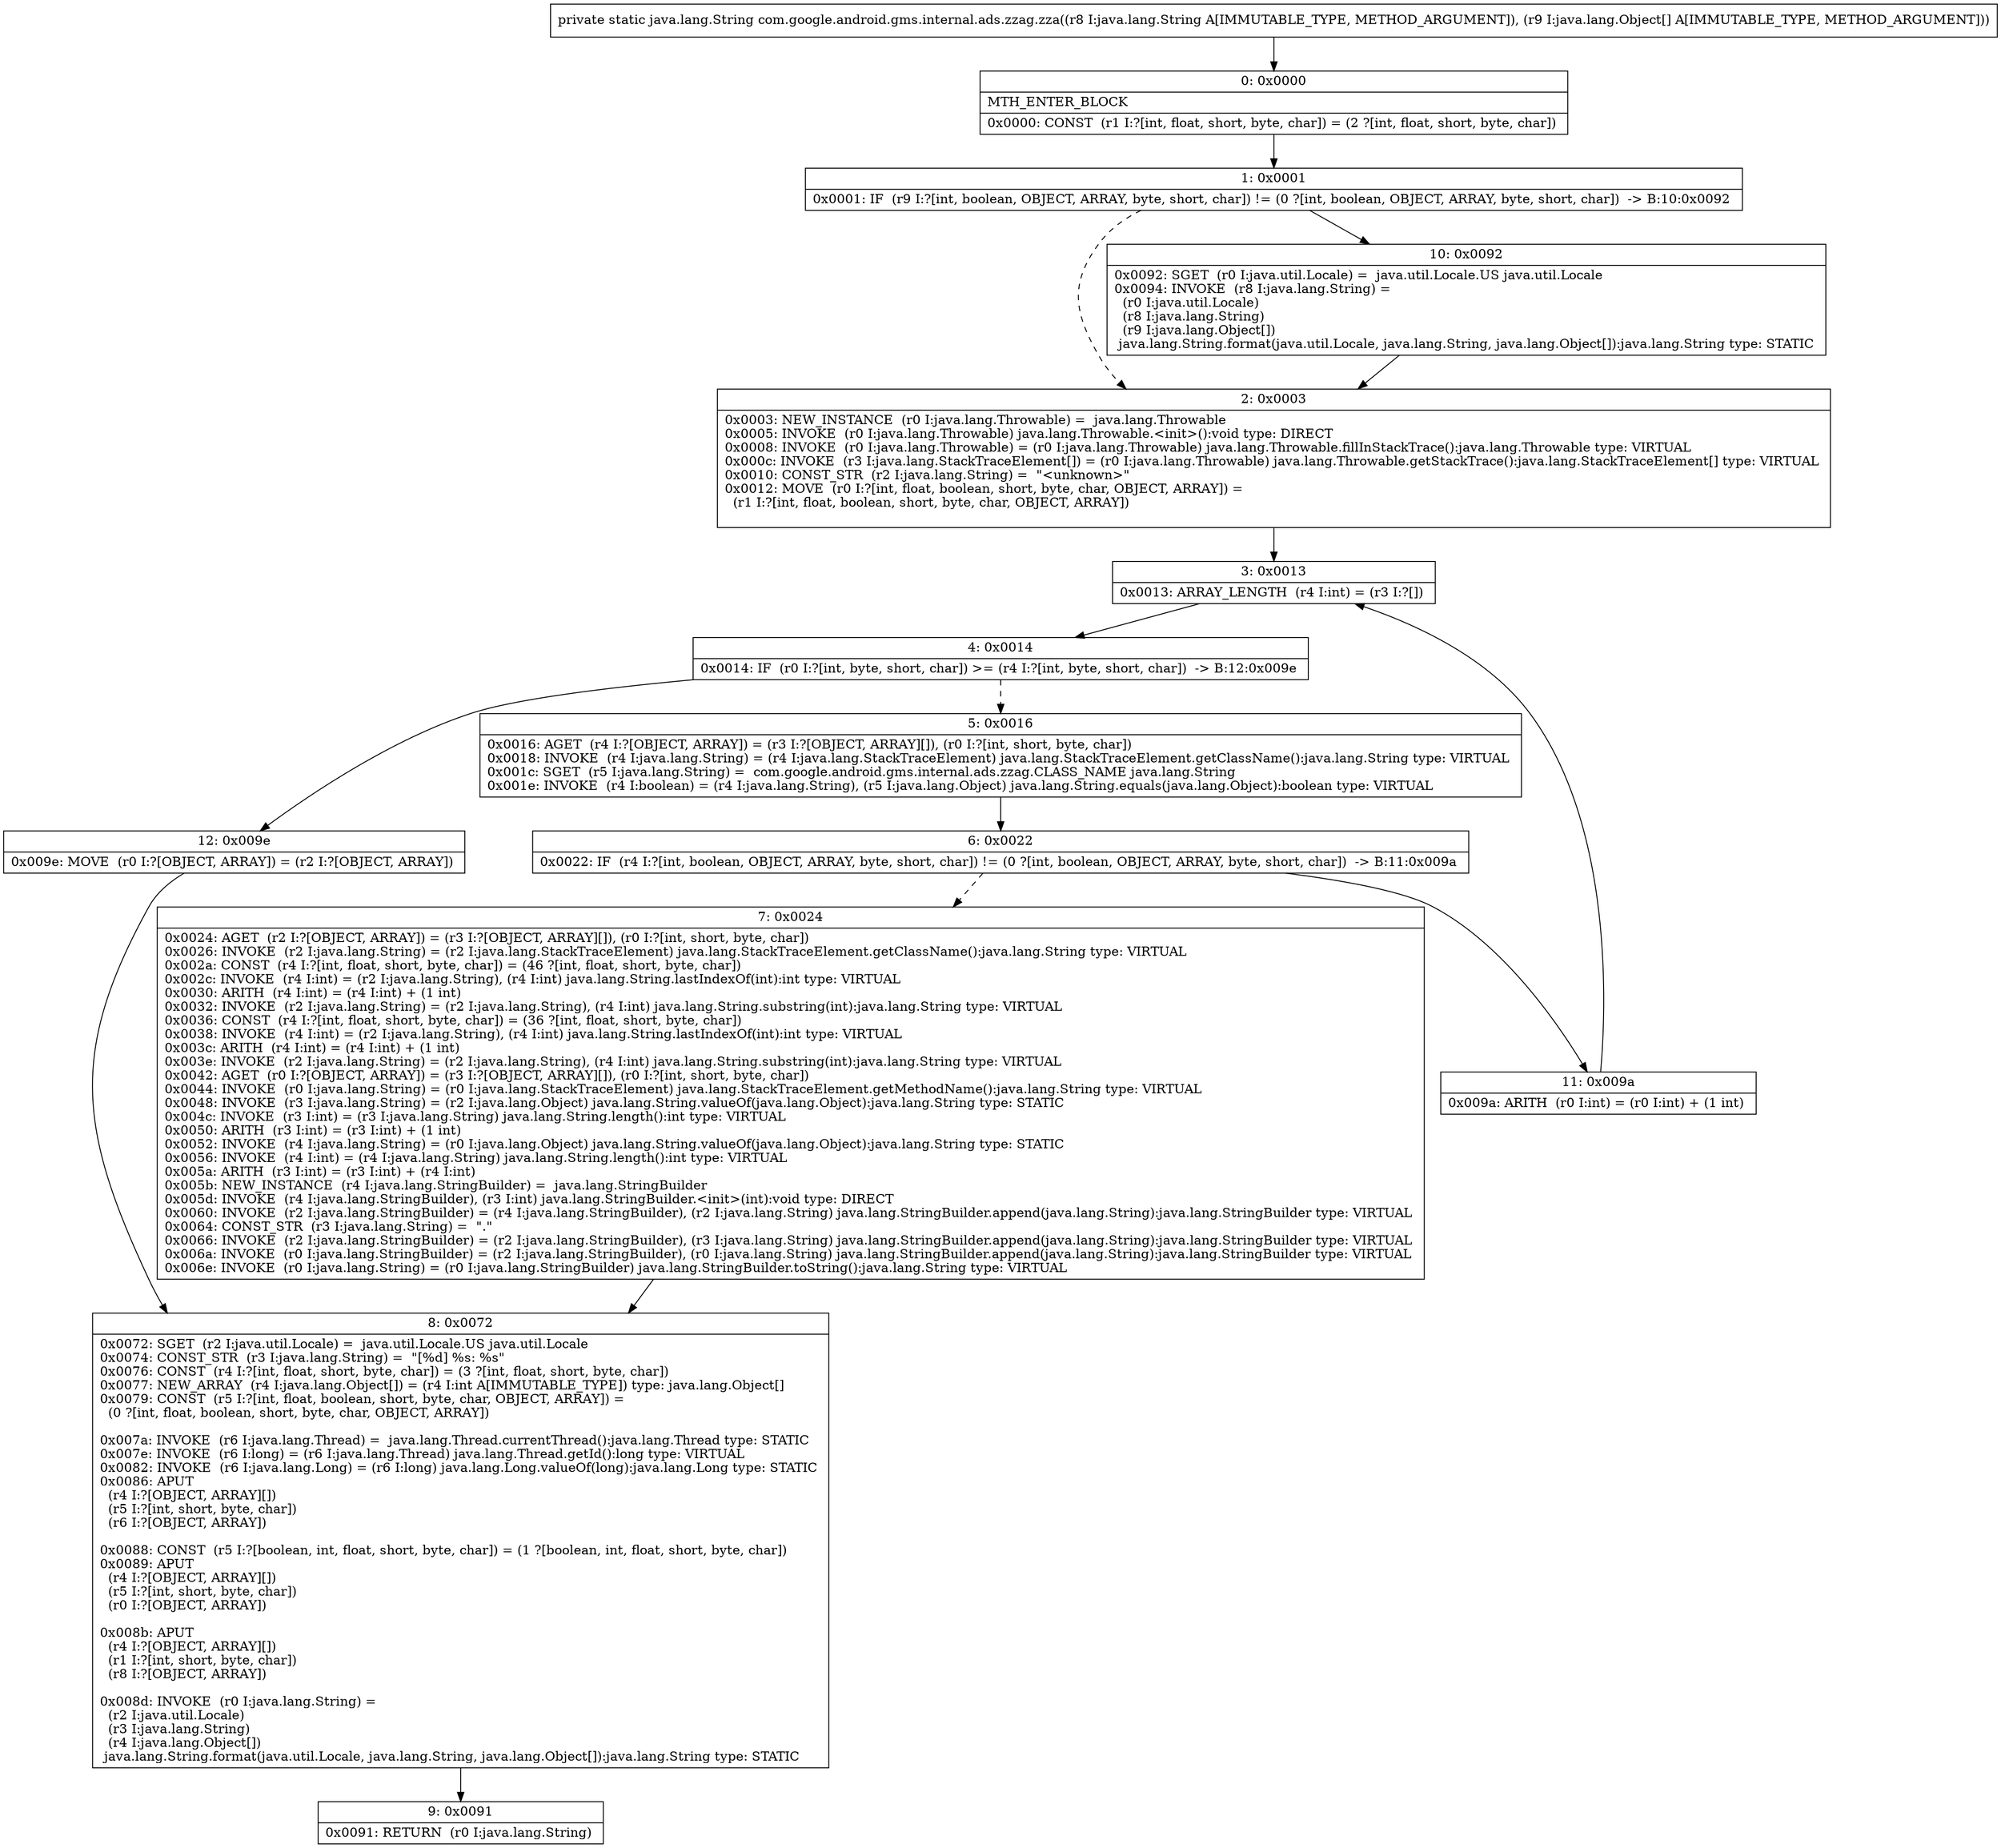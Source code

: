 digraph "CFG forcom.google.android.gms.internal.ads.zzag.zza(Ljava\/lang\/String;[Ljava\/lang\/Object;)Ljava\/lang\/String;" {
Node_0 [shape=record,label="{0\:\ 0x0000|MTH_ENTER_BLOCK\l|0x0000: CONST  (r1 I:?[int, float, short, byte, char]) = (2 ?[int, float, short, byte, char]) \l}"];
Node_1 [shape=record,label="{1\:\ 0x0001|0x0001: IF  (r9 I:?[int, boolean, OBJECT, ARRAY, byte, short, char]) != (0 ?[int, boolean, OBJECT, ARRAY, byte, short, char])  \-\> B:10:0x0092 \l}"];
Node_2 [shape=record,label="{2\:\ 0x0003|0x0003: NEW_INSTANCE  (r0 I:java.lang.Throwable) =  java.lang.Throwable \l0x0005: INVOKE  (r0 I:java.lang.Throwable) java.lang.Throwable.\<init\>():void type: DIRECT \l0x0008: INVOKE  (r0 I:java.lang.Throwable) = (r0 I:java.lang.Throwable) java.lang.Throwable.fillInStackTrace():java.lang.Throwable type: VIRTUAL \l0x000c: INVOKE  (r3 I:java.lang.StackTraceElement[]) = (r0 I:java.lang.Throwable) java.lang.Throwable.getStackTrace():java.lang.StackTraceElement[] type: VIRTUAL \l0x0010: CONST_STR  (r2 I:java.lang.String) =  \"\<unknown\>\" \l0x0012: MOVE  (r0 I:?[int, float, boolean, short, byte, char, OBJECT, ARRAY]) = \l  (r1 I:?[int, float, boolean, short, byte, char, OBJECT, ARRAY])\l \l}"];
Node_3 [shape=record,label="{3\:\ 0x0013|0x0013: ARRAY_LENGTH  (r4 I:int) = (r3 I:?[]) \l}"];
Node_4 [shape=record,label="{4\:\ 0x0014|0x0014: IF  (r0 I:?[int, byte, short, char]) \>= (r4 I:?[int, byte, short, char])  \-\> B:12:0x009e \l}"];
Node_5 [shape=record,label="{5\:\ 0x0016|0x0016: AGET  (r4 I:?[OBJECT, ARRAY]) = (r3 I:?[OBJECT, ARRAY][]), (r0 I:?[int, short, byte, char]) \l0x0018: INVOKE  (r4 I:java.lang.String) = (r4 I:java.lang.StackTraceElement) java.lang.StackTraceElement.getClassName():java.lang.String type: VIRTUAL \l0x001c: SGET  (r5 I:java.lang.String) =  com.google.android.gms.internal.ads.zzag.CLASS_NAME java.lang.String \l0x001e: INVOKE  (r4 I:boolean) = (r4 I:java.lang.String), (r5 I:java.lang.Object) java.lang.String.equals(java.lang.Object):boolean type: VIRTUAL \l}"];
Node_6 [shape=record,label="{6\:\ 0x0022|0x0022: IF  (r4 I:?[int, boolean, OBJECT, ARRAY, byte, short, char]) != (0 ?[int, boolean, OBJECT, ARRAY, byte, short, char])  \-\> B:11:0x009a \l}"];
Node_7 [shape=record,label="{7\:\ 0x0024|0x0024: AGET  (r2 I:?[OBJECT, ARRAY]) = (r3 I:?[OBJECT, ARRAY][]), (r0 I:?[int, short, byte, char]) \l0x0026: INVOKE  (r2 I:java.lang.String) = (r2 I:java.lang.StackTraceElement) java.lang.StackTraceElement.getClassName():java.lang.String type: VIRTUAL \l0x002a: CONST  (r4 I:?[int, float, short, byte, char]) = (46 ?[int, float, short, byte, char]) \l0x002c: INVOKE  (r4 I:int) = (r2 I:java.lang.String), (r4 I:int) java.lang.String.lastIndexOf(int):int type: VIRTUAL \l0x0030: ARITH  (r4 I:int) = (r4 I:int) + (1 int) \l0x0032: INVOKE  (r2 I:java.lang.String) = (r2 I:java.lang.String), (r4 I:int) java.lang.String.substring(int):java.lang.String type: VIRTUAL \l0x0036: CONST  (r4 I:?[int, float, short, byte, char]) = (36 ?[int, float, short, byte, char]) \l0x0038: INVOKE  (r4 I:int) = (r2 I:java.lang.String), (r4 I:int) java.lang.String.lastIndexOf(int):int type: VIRTUAL \l0x003c: ARITH  (r4 I:int) = (r4 I:int) + (1 int) \l0x003e: INVOKE  (r2 I:java.lang.String) = (r2 I:java.lang.String), (r4 I:int) java.lang.String.substring(int):java.lang.String type: VIRTUAL \l0x0042: AGET  (r0 I:?[OBJECT, ARRAY]) = (r3 I:?[OBJECT, ARRAY][]), (r0 I:?[int, short, byte, char]) \l0x0044: INVOKE  (r0 I:java.lang.String) = (r0 I:java.lang.StackTraceElement) java.lang.StackTraceElement.getMethodName():java.lang.String type: VIRTUAL \l0x0048: INVOKE  (r3 I:java.lang.String) = (r2 I:java.lang.Object) java.lang.String.valueOf(java.lang.Object):java.lang.String type: STATIC \l0x004c: INVOKE  (r3 I:int) = (r3 I:java.lang.String) java.lang.String.length():int type: VIRTUAL \l0x0050: ARITH  (r3 I:int) = (r3 I:int) + (1 int) \l0x0052: INVOKE  (r4 I:java.lang.String) = (r0 I:java.lang.Object) java.lang.String.valueOf(java.lang.Object):java.lang.String type: STATIC \l0x0056: INVOKE  (r4 I:int) = (r4 I:java.lang.String) java.lang.String.length():int type: VIRTUAL \l0x005a: ARITH  (r3 I:int) = (r3 I:int) + (r4 I:int) \l0x005b: NEW_INSTANCE  (r4 I:java.lang.StringBuilder) =  java.lang.StringBuilder \l0x005d: INVOKE  (r4 I:java.lang.StringBuilder), (r3 I:int) java.lang.StringBuilder.\<init\>(int):void type: DIRECT \l0x0060: INVOKE  (r2 I:java.lang.StringBuilder) = (r4 I:java.lang.StringBuilder), (r2 I:java.lang.String) java.lang.StringBuilder.append(java.lang.String):java.lang.StringBuilder type: VIRTUAL \l0x0064: CONST_STR  (r3 I:java.lang.String) =  \".\" \l0x0066: INVOKE  (r2 I:java.lang.StringBuilder) = (r2 I:java.lang.StringBuilder), (r3 I:java.lang.String) java.lang.StringBuilder.append(java.lang.String):java.lang.StringBuilder type: VIRTUAL \l0x006a: INVOKE  (r0 I:java.lang.StringBuilder) = (r2 I:java.lang.StringBuilder), (r0 I:java.lang.String) java.lang.StringBuilder.append(java.lang.String):java.lang.StringBuilder type: VIRTUAL \l0x006e: INVOKE  (r0 I:java.lang.String) = (r0 I:java.lang.StringBuilder) java.lang.StringBuilder.toString():java.lang.String type: VIRTUAL \l}"];
Node_8 [shape=record,label="{8\:\ 0x0072|0x0072: SGET  (r2 I:java.util.Locale) =  java.util.Locale.US java.util.Locale \l0x0074: CONST_STR  (r3 I:java.lang.String) =  \"[%d] %s: %s\" \l0x0076: CONST  (r4 I:?[int, float, short, byte, char]) = (3 ?[int, float, short, byte, char]) \l0x0077: NEW_ARRAY  (r4 I:java.lang.Object[]) = (r4 I:int A[IMMUTABLE_TYPE]) type: java.lang.Object[] \l0x0079: CONST  (r5 I:?[int, float, boolean, short, byte, char, OBJECT, ARRAY]) = \l  (0 ?[int, float, boolean, short, byte, char, OBJECT, ARRAY])\l \l0x007a: INVOKE  (r6 I:java.lang.Thread) =  java.lang.Thread.currentThread():java.lang.Thread type: STATIC \l0x007e: INVOKE  (r6 I:long) = (r6 I:java.lang.Thread) java.lang.Thread.getId():long type: VIRTUAL \l0x0082: INVOKE  (r6 I:java.lang.Long) = (r6 I:long) java.lang.Long.valueOf(long):java.lang.Long type: STATIC \l0x0086: APUT  \l  (r4 I:?[OBJECT, ARRAY][])\l  (r5 I:?[int, short, byte, char])\l  (r6 I:?[OBJECT, ARRAY])\l \l0x0088: CONST  (r5 I:?[boolean, int, float, short, byte, char]) = (1 ?[boolean, int, float, short, byte, char]) \l0x0089: APUT  \l  (r4 I:?[OBJECT, ARRAY][])\l  (r5 I:?[int, short, byte, char])\l  (r0 I:?[OBJECT, ARRAY])\l \l0x008b: APUT  \l  (r4 I:?[OBJECT, ARRAY][])\l  (r1 I:?[int, short, byte, char])\l  (r8 I:?[OBJECT, ARRAY])\l \l0x008d: INVOKE  (r0 I:java.lang.String) = \l  (r2 I:java.util.Locale)\l  (r3 I:java.lang.String)\l  (r4 I:java.lang.Object[])\l java.lang.String.format(java.util.Locale, java.lang.String, java.lang.Object[]):java.lang.String type: STATIC \l}"];
Node_9 [shape=record,label="{9\:\ 0x0091|0x0091: RETURN  (r0 I:java.lang.String) \l}"];
Node_10 [shape=record,label="{10\:\ 0x0092|0x0092: SGET  (r0 I:java.util.Locale) =  java.util.Locale.US java.util.Locale \l0x0094: INVOKE  (r8 I:java.lang.String) = \l  (r0 I:java.util.Locale)\l  (r8 I:java.lang.String)\l  (r9 I:java.lang.Object[])\l java.lang.String.format(java.util.Locale, java.lang.String, java.lang.Object[]):java.lang.String type: STATIC \l}"];
Node_11 [shape=record,label="{11\:\ 0x009a|0x009a: ARITH  (r0 I:int) = (r0 I:int) + (1 int) \l}"];
Node_12 [shape=record,label="{12\:\ 0x009e|0x009e: MOVE  (r0 I:?[OBJECT, ARRAY]) = (r2 I:?[OBJECT, ARRAY]) \l}"];
MethodNode[shape=record,label="{private static java.lang.String com.google.android.gms.internal.ads.zzag.zza((r8 I:java.lang.String A[IMMUTABLE_TYPE, METHOD_ARGUMENT]), (r9 I:java.lang.Object[] A[IMMUTABLE_TYPE, METHOD_ARGUMENT])) }"];
MethodNode -> Node_0;
Node_0 -> Node_1;
Node_1 -> Node_2[style=dashed];
Node_1 -> Node_10;
Node_2 -> Node_3;
Node_3 -> Node_4;
Node_4 -> Node_5[style=dashed];
Node_4 -> Node_12;
Node_5 -> Node_6;
Node_6 -> Node_7[style=dashed];
Node_6 -> Node_11;
Node_7 -> Node_8;
Node_8 -> Node_9;
Node_10 -> Node_2;
Node_11 -> Node_3;
Node_12 -> Node_8;
}

